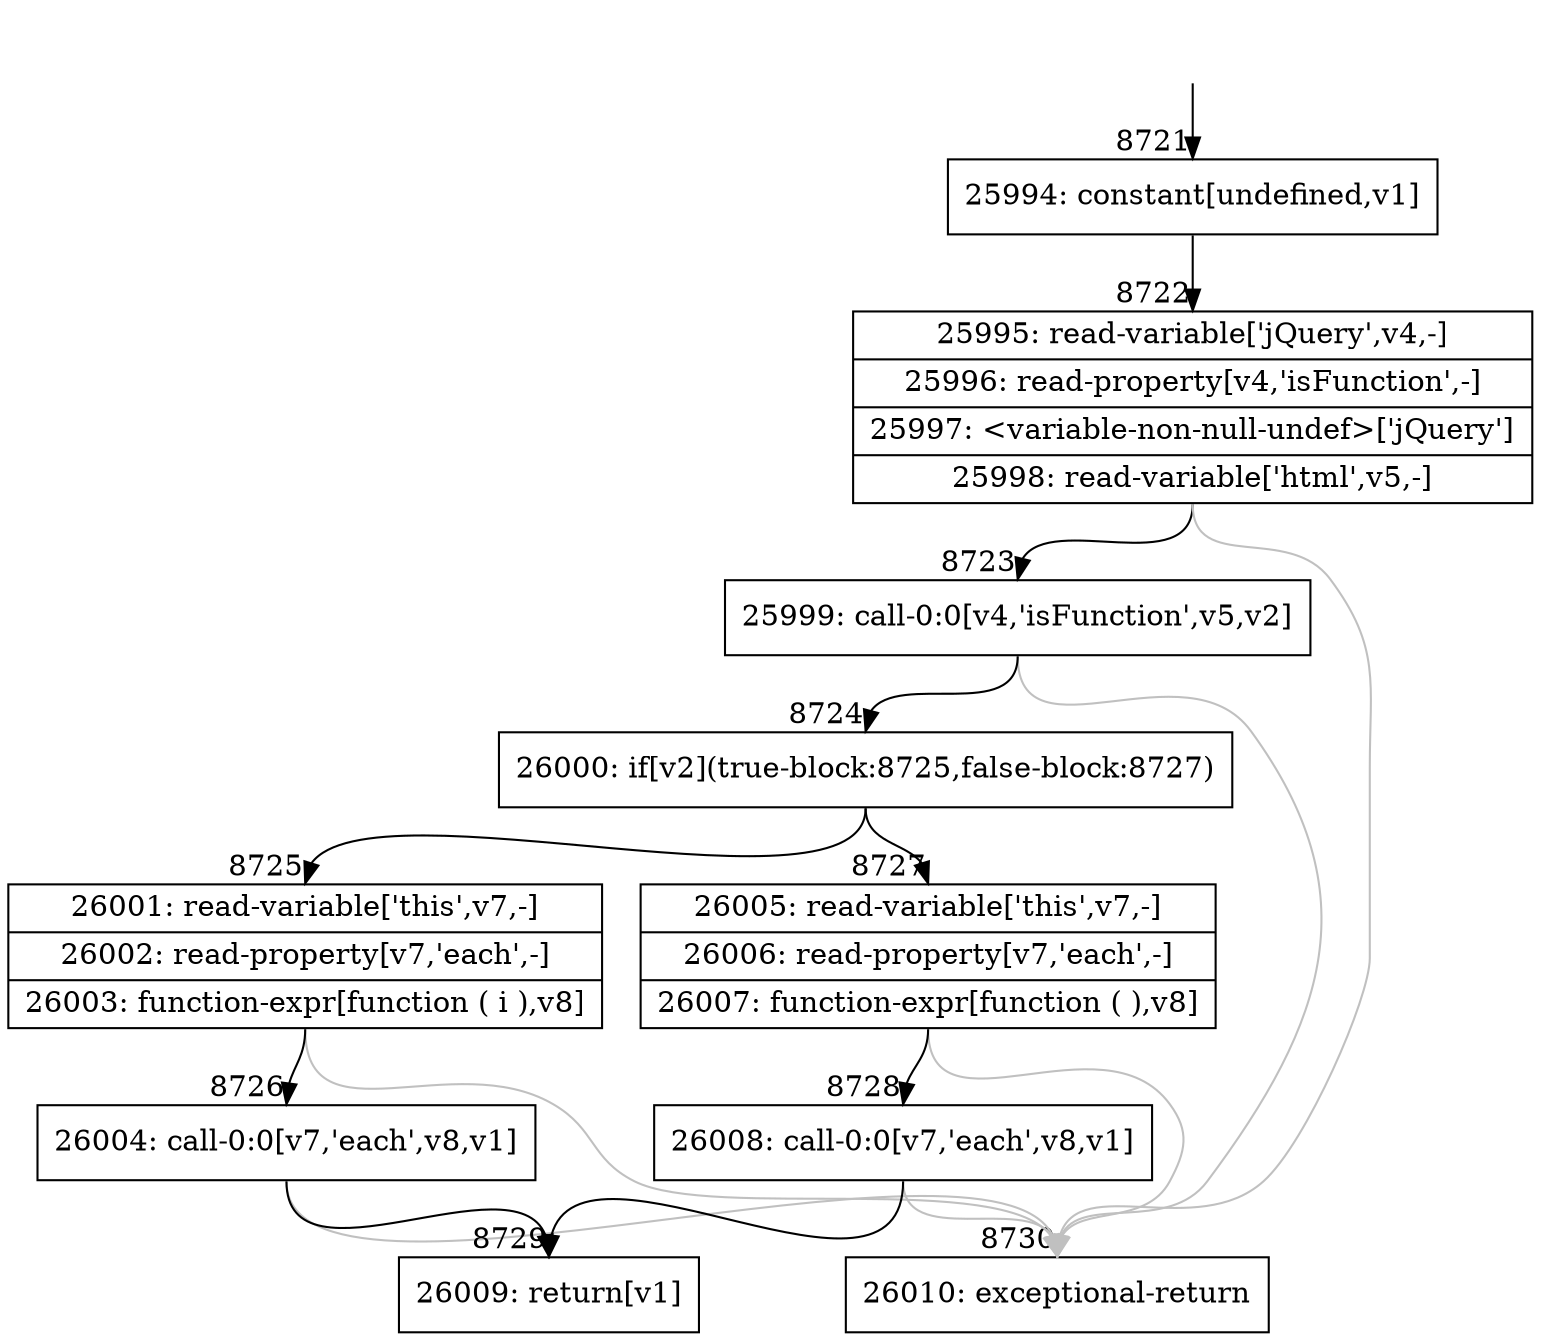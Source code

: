 digraph {
rankdir="TD"
BB_entry531[shape=none,label=""];
BB_entry531 -> BB8721 [tailport=s, headport=n, headlabel="    8721"]
BB8721 [shape=record label="{25994: constant[undefined,v1]}" ] 
BB8721 -> BB8722 [tailport=s, headport=n, headlabel="      8722"]
BB8722 [shape=record label="{25995: read-variable['jQuery',v4,-]|25996: read-property[v4,'isFunction',-]|25997: \<variable-non-null-undef\>['jQuery']|25998: read-variable['html',v5,-]}" ] 
BB8722 -> BB8723 [tailport=s, headport=n, headlabel="      8723"]
BB8722 -> BB8730 [tailport=s, headport=n, color=gray, headlabel="      8730"]
BB8723 [shape=record label="{25999: call-0:0[v4,'isFunction',v5,v2]}" ] 
BB8723 -> BB8724 [tailport=s, headport=n, headlabel="      8724"]
BB8723 -> BB8730 [tailport=s, headport=n, color=gray]
BB8724 [shape=record label="{26000: if[v2](true-block:8725,false-block:8727)}" ] 
BB8724 -> BB8725 [tailport=s, headport=n, headlabel="      8725"]
BB8724 -> BB8727 [tailport=s, headport=n, headlabel="      8727"]
BB8725 [shape=record label="{26001: read-variable['this',v7,-]|26002: read-property[v7,'each',-]|26003: function-expr[function ( i ),v8]}" ] 
BB8725 -> BB8726 [tailport=s, headport=n, headlabel="      8726"]
BB8725 -> BB8730 [tailport=s, headport=n, color=gray]
BB8726 [shape=record label="{26004: call-0:0[v7,'each',v8,v1]}" ] 
BB8726 -> BB8729 [tailport=s, headport=n, headlabel="      8729"]
BB8726 -> BB8730 [tailport=s, headport=n, color=gray]
BB8727 [shape=record label="{26005: read-variable['this',v7,-]|26006: read-property[v7,'each',-]|26007: function-expr[function ( ),v8]}" ] 
BB8727 -> BB8728 [tailport=s, headport=n, headlabel="      8728"]
BB8727 -> BB8730 [tailport=s, headport=n, color=gray]
BB8728 [shape=record label="{26008: call-0:0[v7,'each',v8,v1]}" ] 
BB8728 -> BB8729 [tailport=s, headport=n]
BB8728 -> BB8730 [tailport=s, headport=n, color=gray]
BB8729 [shape=record label="{26009: return[v1]}" ] 
BB8730 [shape=record label="{26010: exceptional-return}" ] 
}
